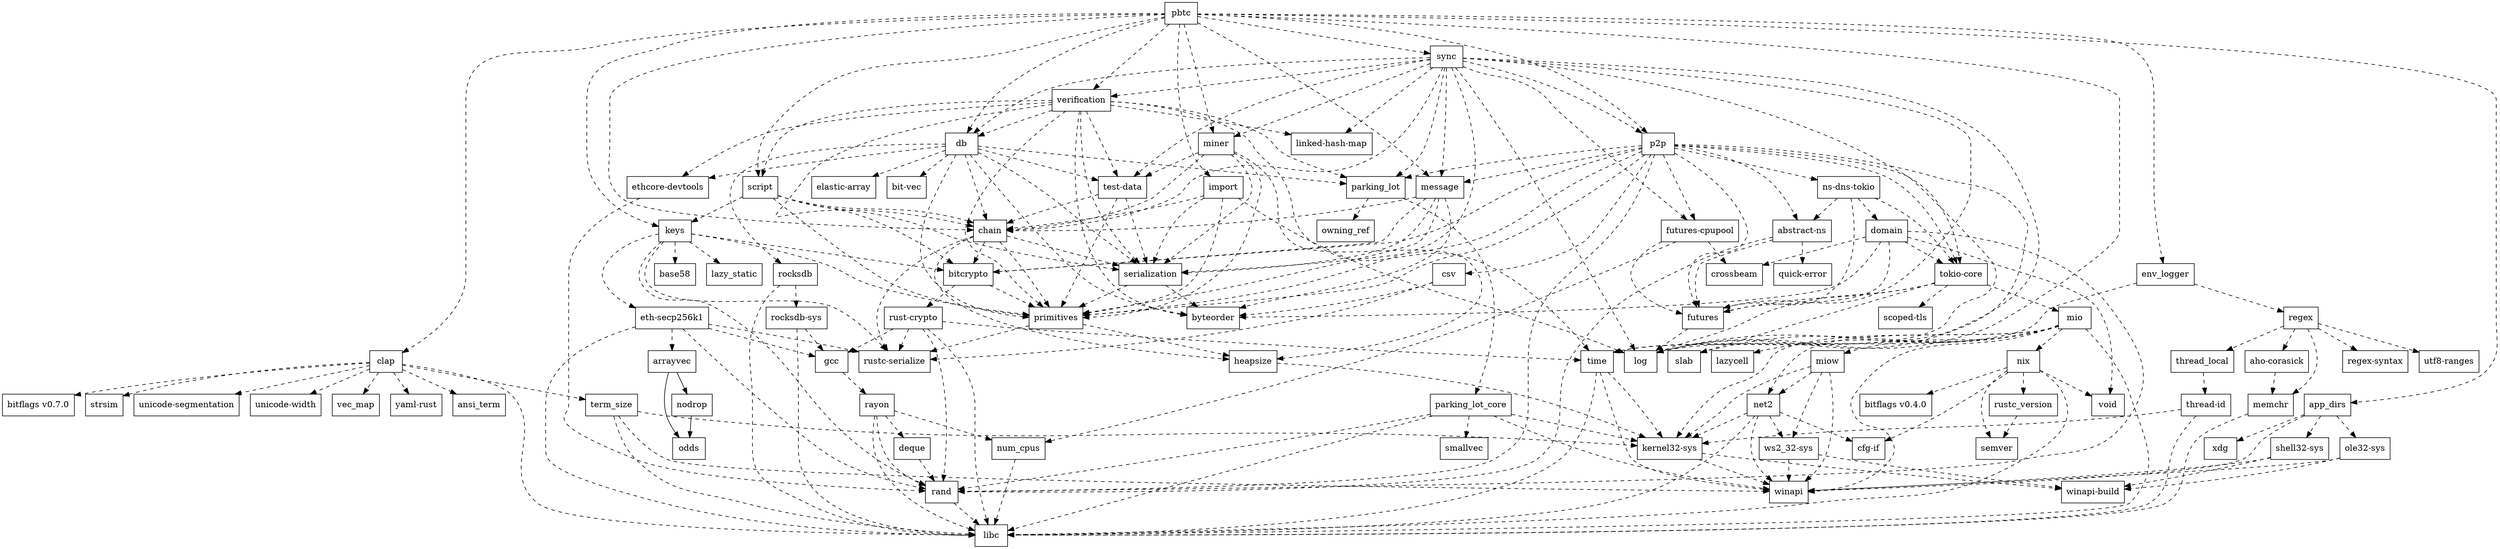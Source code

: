 digraph dependencies {
	N0[label="pbtc",shape=box];
	N1[label="app_dirs",shape=box];
	N2[label="chain",shape=box];
	N3[label="clap",shape=box];
	N4[label="db",shape=box];
	N5[label="env_logger",shape=box];
	N6[label="import",shape=box];
	N7[label="keys",shape=box];
	N8[label="log",shape=box];
	N9[label="message",shape=box];
	N10[label="miner",shape=box];
	N11[label="p2p",shape=box];
	N12[label="script",shape=box];
	N13[label="sync",shape=box];
	N14[label="verification",shape=box];
	N15[label="abstract-ns",shape=box];
	N16[label="futures",shape=box];
	N17[label="quick-error",shape=box];
	N18[label="rand",shape=box];
	N19[label="aho-corasick",shape=box];
	N20[label="memchr",shape=box];
	N21[label="ansi_term",shape=box];
	N22[label="ole32-sys",shape=box];
	N23[label="shell32-sys",shape=box];
	N24[label="winapi",shape=box];
	N25[label="xdg",shape=box];
	N26[label="arrayvec",shape=box];
	N27[label="nodrop",shape=box];
	N28[label="odds",shape=box];
	N29[label="base58",shape=box];
	N30[label="bit-vec",shape=box];
	N31[label="bitcrypto",shape=box];
	N32[label="primitives",shape=box];
	N33[label="rust-crypto",shape=box];
	N34[label="bitflags v0.4.0",shape=box];
	N35[label="bitflags v0.7.0",shape=box];
	N36[label="byteorder",shape=box];
	N37[label="cfg-if",shape=box];
	N38[label="heapsize",shape=box];
	N39[label="rustc-serialize",shape=box];
	N40[label="serialization",shape=box];
	N41[label="libc",shape=box];
	N42[label="strsim",shape=box];
	N43[label="term_size",shape=box];
	N44[label="unicode-segmentation",shape=box];
	N45[label="unicode-width",shape=box];
	N46[label="vec_map",shape=box];
	N47[label="yaml-rust",shape=box];
	N48[label="crossbeam",shape=box];
	N49[label="csv",shape=box];
	N50[label="elastic-array",shape=box];
	N51[label="ethcore-devtools",shape=box];
	N52[label="parking_lot",shape=box];
	N53[label="rocksdb",shape=box];
	N54[label="test-data",shape=box];
	N55[label="deque",shape=box];
	N56[label="domain",shape=box];
	N57[label="tokio-core",shape=box];
	N58[label="void",shape=box];
	N59[label="regex",shape=box];
	N60[label="eth-secp256k1",shape=box];
	N61[label="gcc",shape=box];
	N62[label="futures-cpupool",shape=box];
	N63[label="num_cpus",shape=box];
	N64[label="rayon",shape=box];
	N65[label="kernel32-sys",shape=box];
	N66[label="winapi-build",shape=box];
	N67[label="lazy_static",shape=box];
	N68[label="lazycell",shape=box];
	N69[label="linked-hash-map",shape=box];
	N70[label="mio",shape=box];
	N71[label="miow",shape=box];
	N72[label="net2",shape=box];
	N73[label="nix",shape=box];
	N74[label="slab",shape=box];
	N75[label="ws2_32-sys",shape=box];
	N76[label="rustc_version",shape=box];
	N77[label="semver",shape=box];
	N78[label="ns-dns-tokio",shape=box];
	N79[label="owning_ref",shape=box];
	N80[label="time",shape=box];
	N81[label="parking_lot_core",shape=box];
	N82[label="smallvec",shape=box];
	N83[label="regex-syntax",shape=box];
	N84[label="thread_local",shape=box];
	N85[label="utf8-ranges",shape=box];
	N86[label="rocksdb-sys",shape=box];
	N87[label="scoped-tls",shape=box];
	N88[label="thread-id",shape=box];
	N0 -> N1[label="",style=dashed];
	N0 -> N2[label="",style=dashed];
	N0 -> N3[label="",style=dashed];
	N0 -> N4[label="",style=dashed];
	N0 -> N5[label="",style=dashed];
	N0 -> N6[label="",style=dashed];
	N0 -> N7[label="",style=dashed];
	N0 -> N8[label="",style=dashed];
	N0 -> N9[label="",style=dashed];
	N0 -> N10[label="",style=dashed];
	N0 -> N11[label="",style=dashed];
	N0 -> N12[label="",style=dashed];
	N0 -> N13[label="",style=dashed];
	N0 -> N14[label="",style=dashed];
	N1 -> N22[label="",style=dashed];
	N1 -> N23[label="",style=dashed];
	N1 -> N24[label="",style=dashed];
	N1 -> N25[label="",style=dashed];
	N2 -> N31[label="",style=dashed];
	N2 -> N32[label="",style=dashed];
	N2 -> N38[label="",style=dashed];
	N2 -> N39[label="",style=dashed];
	N2 -> N40[label="",style=dashed];
	N3 -> N21[label="",style=dashed];
	N3 -> N35[label="",style=dashed];
	N3 -> N41[label="",style=dashed];
	N3 -> N42[label="",style=dashed];
	N3 -> N43[label="",style=dashed];
	N3 -> N44[label="",style=dashed];
	N3 -> N45[label="",style=dashed];
	N3 -> N46[label="",style=dashed];
	N3 -> N47[label="",style=dashed];
	N4 -> N2[label="",style=dashed];
	N4 -> N30[label="",style=dashed];
	N4 -> N32[label="",style=dashed];
	N4 -> N36[label="",style=dashed];
	N4 -> N40[label="",style=dashed];
	N4 -> N50[label="",style=dashed];
	N4 -> N51[label="",style=dashed];
	N4 -> N52[label="",style=dashed];
	N4 -> N53[label="",style=dashed];
	N4 -> N54[label="",style=dashed];
	N5 -> N8[label="",style=dashed];
	N5 -> N59[label="",style=dashed];
	N6 -> N2[label="",style=dashed];
	N6 -> N8[label="",style=dashed];
	N6 -> N32[label="",style=dashed];
	N6 -> N40[label="",style=dashed];
	N7 -> N18[label="",style=dashed];
	N7 -> N29[label="",style=dashed];
	N7 -> N31[label="",style=dashed];
	N7 -> N32[label="",style=dashed];
	N7 -> N39[label="",style=dashed];
	N7 -> N60[label="",style=dashed];
	N7 -> N67[label="",style=dashed];
	N9 -> N2[label="",style=dashed];
	N9 -> N31[label="",style=dashed];
	N9 -> N32[label="",style=dashed];
	N9 -> N36[label="",style=dashed];
	N9 -> N40[label="",style=dashed];
	N10 -> N2[label="",style=dashed];
	N10 -> N32[label="",style=dashed];
	N10 -> N38[label="",style=dashed];
	N10 -> N40[label="",style=dashed];
	N10 -> N54[label="",style=dashed];
	N11 -> N8[label="",style=dashed];
	N11 -> N9[label="",style=dashed];
	N11 -> N15[label="",style=dashed];
	N11 -> N16[label="",style=dashed];
	N11 -> N18[label="",style=dashed];
	N11 -> N31[label="",style=dashed];
	N11 -> N32[label="",style=dashed];
	N11 -> N40[label="",style=dashed];
	N11 -> N49[label="",style=dashed];
	N11 -> N52[label="",style=dashed];
	N11 -> N57[label="",style=dashed];
	N11 -> N62[label="",style=dashed];
	N11 -> N78[label="",style=dashed];
	N11 -> N80[label="",style=dashed];
	N12 -> N2[label="",style=dashed];
	N12 -> N7[label="",style=dashed];
	N12 -> N31[label="",style=dashed];
	N12 -> N32[label="",style=dashed];
	N12 -> N40[label="",style=dashed];
	N13 -> N2[label="",style=dashed];
	N13 -> N4[label="",style=dashed];
	N13 -> N8[label="",style=dashed];
	N13 -> N9[label="",style=dashed];
	N13 -> N10[label="",style=dashed];
	N13 -> N11[label="",style=dashed];
	N13 -> N14[label="",style=dashed];
	N13 -> N16[label="",style=dashed];
	N13 -> N32[label="",style=dashed];
	N13 -> N52[label="",style=dashed];
	N13 -> N54[label="",style=dashed];
	N13 -> N57[label="",style=dashed];
	N13 -> N62[label="",style=dashed];
	N13 -> N69[label="",style=dashed];
	N13 -> N80[label="",style=dashed];
	N14 -> N2[label="",style=dashed];
	N14 -> N4[label="",style=dashed];
	N14 -> N12[label="",style=dashed];
	N14 -> N32[label="",style=dashed];
	N14 -> N36[label="",style=dashed];
	N14 -> N40[label="",style=dashed];
	N14 -> N51[label="",style=dashed];
	N14 -> N52[label="",style=dashed];
	N14 -> N54[label="",style=dashed];
	N14 -> N69[label="",style=dashed];
	N14 -> N80[label="",style=dashed];
	N15 -> N16[label="",style=dashed];
	N15 -> N17[label="",style=dashed];
	N15 -> N18[label="",style=dashed];
	N16 -> N8[label="",style=dashed];
	N18 -> N41[label="",style=dashed];
	N19 -> N20[label="",style=dashed];
	N20 -> N41[label="",style=dashed];
	N22 -> N24[label="",style=dashed];
	N22 -> N66[label="",style=dashed];
	N23 -> N24[label="",style=dashed];
	N23 -> N66[label="",style=dashed];
	N26 -> N27[label=""];
	N26 -> N28[label=""];
	N27 -> N28[label=""];
	N31 -> N32[label="",style=dashed];
	N31 -> N33[label="",style=dashed];
	N32 -> N38[label="",style=dashed];
	N32 -> N39[label="",style=dashed];
	N33 -> N18[label="",style=dashed];
	N33 -> N39[label="",style=dashed];
	N33 -> N41[label="",style=dashed];
	N33 -> N61[label="",style=dashed];
	N33 -> N80[label="",style=dashed];
	N38 -> N65[label="",style=dashed];
	N40 -> N32[label="",style=dashed];
	N40 -> N36[label="",style=dashed];
	N43 -> N24[label="",style=dashed];
	N43 -> N41[label="",style=dashed];
	N43 -> N65[label="",style=dashed];
	N49 -> N36[label="",style=dashed];
	N49 -> N39[label="",style=dashed];
	N51 -> N18[label="",style=dashed];
	N52 -> N79[label="",style=dashed];
	N52 -> N81[label="",style=dashed];
	N53 -> N41[label="",style=dashed];
	N53 -> N86[label="",style=dashed];
	N54 -> N2[label="",style=dashed];
	N54 -> N32[label="",style=dashed];
	N54 -> N40[label="",style=dashed];
	N55 -> N18[label="",style=dashed];
	N56 -> N16[label="",style=dashed];
	N56 -> N18[label="",style=dashed];
	N56 -> N36[label="",style=dashed];
	N56 -> N48[label="",style=dashed];
	N56 -> N57[label="",style=dashed];
	N56 -> N58[label="",style=dashed];
	N57 -> N8[label="",style=dashed];
	N57 -> N16[label="",style=dashed];
	N57 -> N70[label="",style=dashed];
	N57 -> N74[label="",style=dashed];
	N57 -> N87[label="",style=dashed];
	N59 -> N19[label="",style=dashed];
	N59 -> N20[label="",style=dashed];
	N59 -> N83[label="",style=dashed];
	N59 -> N84[label="",style=dashed];
	N59 -> N85[label="",style=dashed];
	N60 -> N18[label="",style=dashed];
	N60 -> N26[label="",style=dashed];
	N60 -> N39[label="",style=dashed];
	N60 -> N41[label="",style=dashed];
	N60 -> N61[label="",style=dashed];
	N61 -> N64[label="",style=dashed];
	N62 -> N16[label="",style=dashed];
	N62 -> N48[label="",style=dashed];
	N62 -> N63[label="",style=dashed];
	N63 -> N41[label="",style=dashed];
	N64 -> N18[label="",style=dashed];
	N64 -> N41[label="",style=dashed];
	N64 -> N55[label="",style=dashed];
	N64 -> N63[label="",style=dashed];
	N65 -> N24[label="",style=dashed];
	N65 -> N66[label="",style=dashed];
	N70 -> N8[label="",style=dashed];
	N70 -> N24[label="",style=dashed];
	N70 -> N41[label="",style=dashed];
	N70 -> N65[label="",style=dashed];
	N70 -> N68[label="",style=dashed];
	N70 -> N71[label="",style=dashed];
	N70 -> N72[label="",style=dashed];
	N70 -> N73[label="",style=dashed];
	N70 -> N74[label="",style=dashed];
	N71 -> N24[label="",style=dashed];
	N71 -> N65[label="",style=dashed];
	N71 -> N72[label="",style=dashed];
	N71 -> N75[label="",style=dashed];
	N72 -> N24[label="",style=dashed];
	N72 -> N37[label="",style=dashed];
	N72 -> N41[label="",style=dashed];
	N72 -> N65[label="",style=dashed];
	N72 -> N75[label="",style=dashed];
	N73 -> N34[label="",style=dashed];
	N73 -> N37[label="",style=dashed];
	N73 -> N41[label="",style=dashed];
	N73 -> N58[label="",style=dashed];
	N73 -> N76[label="",style=dashed];
	N73 -> N77[label="",style=dashed];
	N75 -> N24[label="",style=dashed];
	N75 -> N66[label="",style=dashed];
	N76 -> N77[label="",style=dashed];
	N78 -> N15[label="",style=dashed];
	N78 -> N16[label="",style=dashed];
	N78 -> N56[label="",style=dashed];
	N78 -> N57[label="",style=dashed];
	N80 -> N24[label="",style=dashed];
	N80 -> N41[label="",style=dashed];
	N80 -> N65[label="",style=dashed];
	N81 -> N18[label="",style=dashed];
	N81 -> N24[label="",style=dashed];
	N81 -> N41[label="",style=dashed];
	N81 -> N65[label="",style=dashed];
	N81 -> N82[label="",style=dashed];
	N84 -> N88[label="",style=dashed];
	N86 -> N41[label="",style=dashed];
	N86 -> N61[label="",style=dashed];
	N88 -> N41[label="",style=dashed];
	N88 -> N65[label="",style=dashed];
}
